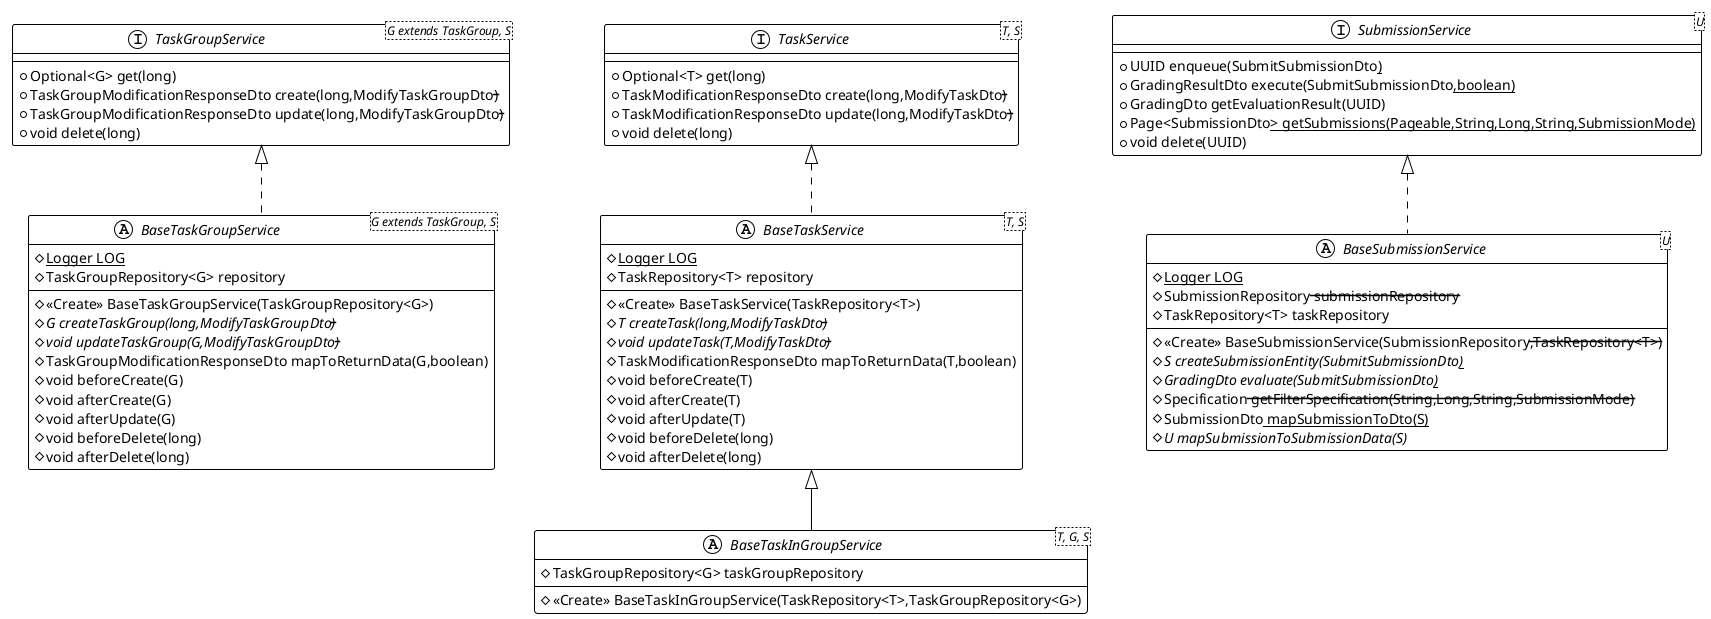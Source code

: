 @startuml
!theme plain

together {
    interface TaskGroupService<G extends TaskGroup, S> {
        + Optional<G> get(long)
        + TaskGroupModificationResponseDto create(long,ModifyTaskGroupDto<S>)
        + TaskGroupModificationResponseDto update(long,ModifyTaskGroupDto<S>)
        + void delete(long)
    }

    abstract class BaseTaskGroupService<G extends TaskGroup, S> {
        # {static} Logger LOG
        # TaskGroupRepository<G> repository
        # <<Create>> BaseTaskGroupService(TaskGroupRepository<G>)
        # {abstract}G createTaskGroup(long,ModifyTaskGroupDto<S>)
        # {abstract}void updateTaskGroup(G,ModifyTaskGroupDto<S>)
        # TaskGroupModificationResponseDto mapToReturnData(G,boolean)
        # void beforeCreate(G)
        # void afterCreate(G)
        # void afterUpdate(G)
        # void beforeDelete(long)
        # void afterDelete(long)
    }
}

together {
    interface TaskService<T, S> {
        + Optional<T> get(long)
        + TaskModificationResponseDto create(long,ModifyTaskDto<S>)
        + TaskModificationResponseDto update(long,ModifyTaskDto<S>)
        + void delete(long)
    }

    abstract class BaseTaskService<T, S> {
        # {static} Logger LOG
        # TaskRepository<T> repository
        # <<Create>> BaseTaskService(TaskRepository<T>)
        # {abstract}T createTask(long,ModifyTaskDto<S>)
        # {abstract}void updateTask(T,ModifyTaskDto<S>)
        # TaskModificationResponseDto mapToReturnData(T,boolean)
        # void beforeCreate(T)
        # void afterCreate(T)
        # void afterUpdate(T)
        # void beforeDelete(long)
        # void afterDelete(long)
    }

    abstract class BaseTaskInGroupService<T, G, S> extends BaseTaskService {
        # TaskGroupRepository<G> taskGroupRepository
        # <<Create>> BaseTaskInGroupService(TaskRepository<T>,TaskGroupRepository<G>)
    }
}

together {
    interface SubmissionService<U> {
        + UUID enqueue(SubmitSubmissionDto<U>)
        + GradingResultDto execute(SubmitSubmissionDto<U>,boolean)
        + GradingDto getEvaluationResult(UUID)
        + Page<SubmissionDto<U>> getSubmissions(Pageable,String,Long,String,SubmissionMode)
        + void delete(UUID)
    }

    abstract class BaseSubmissionService<U> {
        # {static} Logger LOG
        # SubmissionRepository<S> submissionRepository
        # TaskRepository<T> taskRepository
        # <<Create>> BaseSubmissionService(SubmissionRepository<S>,TaskRepository<T>)
        # {abstract}S createSubmissionEntity(SubmitSubmissionDto<U>)
        # {abstract}GradingDto evaluate(SubmitSubmissionDto<U>)
        # Specification<S> getFilterSpecification(String,Long,String,SubmissionMode)
        # SubmissionDto<U> mapSubmissionToDto(S)
        # {abstract}U mapSubmissionToSubmissionData(S)
    }
}

TaskService <|.. BaseTaskService
SubmissionService <|.. BaseSubmissionService
TaskGroupService <|.. BaseTaskGroupService
@enduml
